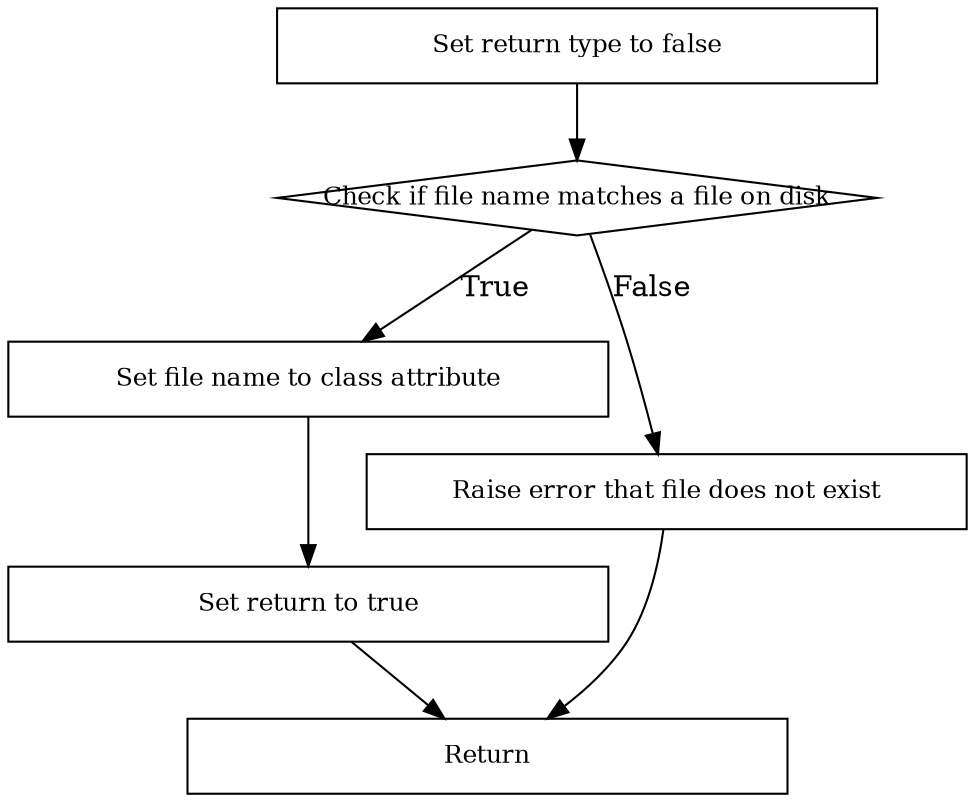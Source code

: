 digraph "Process Single File" {
    rankdir="TB";
    node [shape="rectangle",fixedsize=true,height=0.5,width=4.0,fontsize=12];

    set_return_false [label="Set return type to false"];
    check_file_name [label="Check if file name matches a file on disk",shape=diamond];
    set_attr [label="Set file name to class attribute"];
    set_return_true [label="Set return to true"];
    no_file [label="Raise error that file does not exist"];
    return [label="Return"];

    set_return_false -> check_file_name;
    check_file_name -> set_attr [label="True"];
	set_attr -> set_return_true -> return;
    check_file_name -> no_file [label="False"];
	no_file -> return;
}
